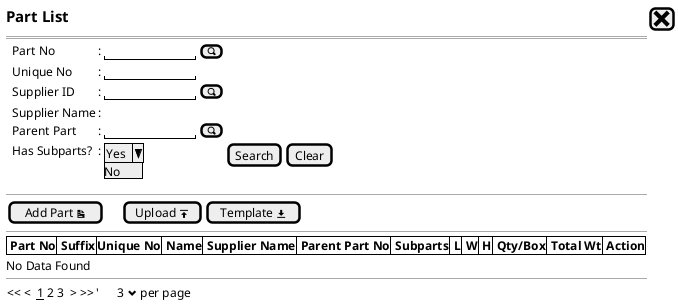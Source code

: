 @startsalt
{
  <size:15><b>Part List | [<size:25><&x>]|*
  ==
  {
    .|Part No       |: |"           "|[<&magnifying-glass>]|*
    .|Unique No     |: |"           "|*
    .|Supplier ID   |: |"           "| [<&magnifying-glass>]|*
    .|Supplier Name |: |. |*
    .|Parent Part   |: |"           "|[<&magnifying-glass>]|*
    .|Has Subparts?           |: | { ^Yes^No^ } |*  |.|[Search] |*| [Clear]

  }
  {
  .
  }
  --
  {
  [Add Part <&document>] |.|.|.|[Upload <&data-transfer-upload>]| [Template <&data-transfer-download>]|*
  }
  --
  {#
    |<b> Part No    |<b> Suffix | <b>Unique No | <b> Name    |<b> Supplier Name |<b> Parent Part No |<b> Subparts |<b> L |<b> W |<b> H |<b> Qty/Box |<b> Total Wt |<b> Action |*|*|*|*|*|*|*
  }
  No Data Found
  --
  {
  << <  __1__ 2 3  > >>  |'      3 <&chevron-bottom> per page |*
  }  
}
@endsalt
